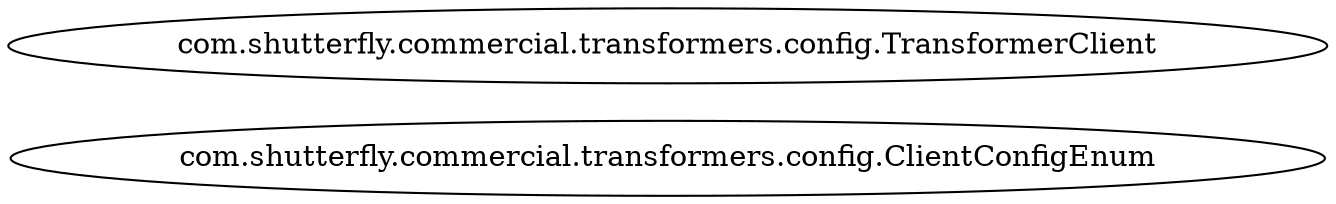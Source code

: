 digraph dependencyGraph {
 concentrate=true;
 rankdir="LR"; 
ranksep="2.0";
"com.shutterfly.commercial.transformers.config.ClientConfigEnum"; 
"com.shutterfly.commercial.transformers.config.TransformerClient"; 
}